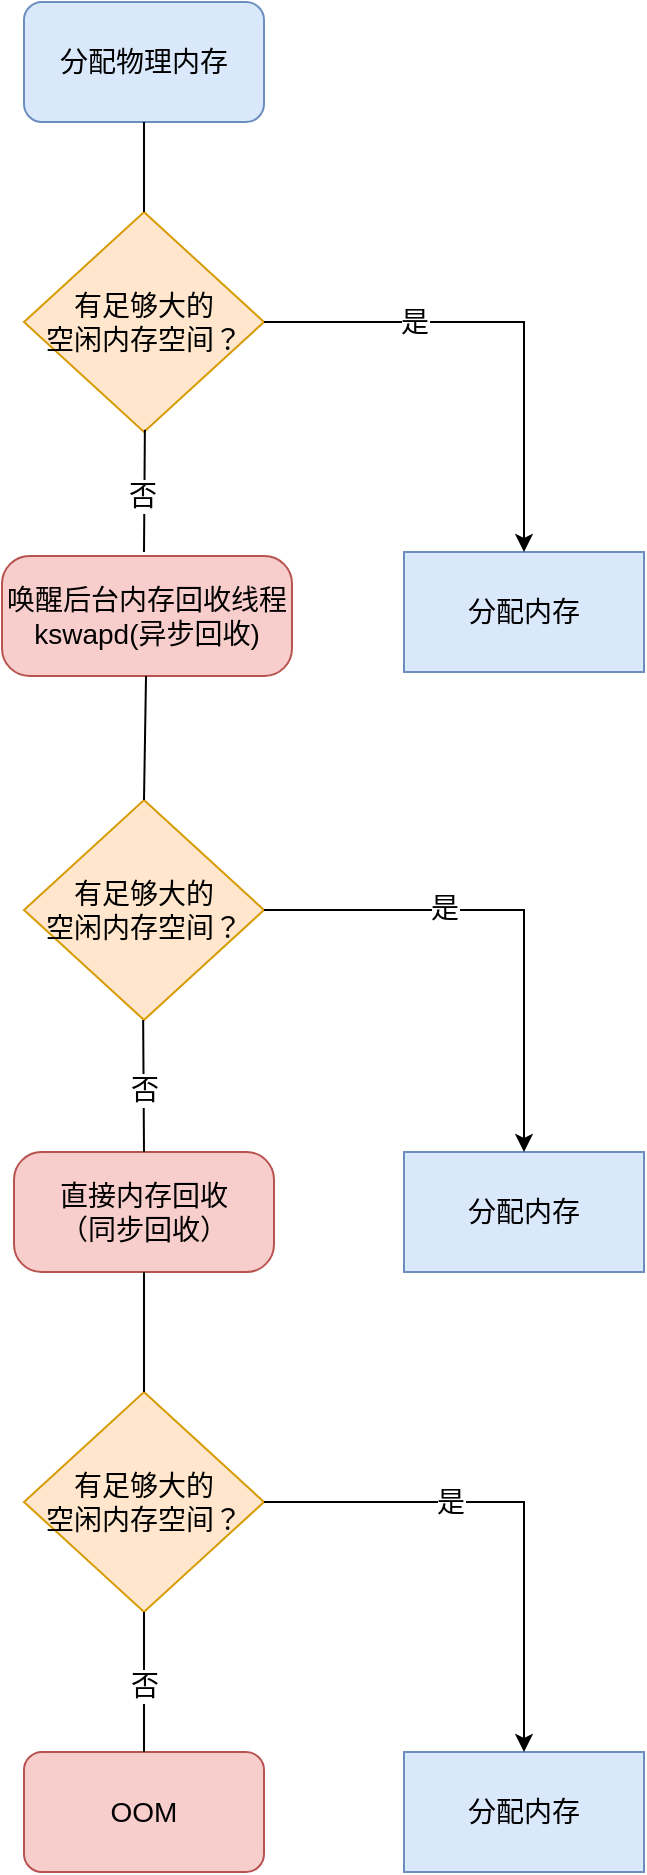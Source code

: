 <mxfile version="21.6.5" type="github">
  <diagram name="第 1 页" id="9e4_L4O91o0at85wGMyj">
    <mxGraphModel dx="733" dy="372" grid="1" gridSize="10" guides="1" tooltips="1" connect="1" arrows="1" fold="1" page="1" pageScale="1" pageWidth="827" pageHeight="1169" math="0" shadow="0">
      <root>
        <mxCell id="0" />
        <mxCell id="1" parent="0" />
        <mxCell id="ChDLtsVOBxLUTJ7q2RNu-1" value="分配物理内存" style="rounded=1;whiteSpace=wrap;html=1;fillColor=#dae8fc;strokeColor=#6c8ebf;fontSize=14;" vertex="1" parent="1">
          <mxGeometry x="320" y="75" width="120" height="60" as="geometry" />
        </mxCell>
        <mxCell id="ChDLtsVOBxLUTJ7q2RNu-2" value="有足够大的&lt;br style=&quot;font-size: 14px;&quot;&gt;空闲内存空间？" style="rhombus;whiteSpace=wrap;html=1;fillColor=#ffe6cc;strokeColor=#d79b00;fontSize=14;" vertex="1" parent="1">
          <mxGeometry x="320" y="180" width="120" height="110" as="geometry" />
        </mxCell>
        <mxCell id="ChDLtsVOBxLUTJ7q2RNu-3" value="唤醒后台内存回收线程&lt;br style=&quot;font-size: 14px;&quot;&gt;kswapd(异步回收)" style="rounded=1;whiteSpace=wrap;html=1;arcSize=23;fillColor=#f8cecc;strokeColor=#b85450;fontSize=14;" vertex="1" parent="1">
          <mxGeometry x="309" y="352" width="145" height="60" as="geometry" />
        </mxCell>
        <mxCell id="ChDLtsVOBxLUTJ7q2RNu-4" value="有足够大的&lt;br style=&quot;font-size: 14px;&quot;&gt;空闲内存空间？" style="rhombus;whiteSpace=wrap;html=1;fillColor=#ffe6cc;strokeColor=#d79b00;fontSize=14;" vertex="1" parent="1">
          <mxGeometry x="320" y="474" width="120" height="110" as="geometry" />
        </mxCell>
        <mxCell id="ChDLtsVOBxLUTJ7q2RNu-5" value="直接内存回收&lt;br style=&quot;font-size: 14px;&quot;&gt;（同步回收）" style="rounded=1;whiteSpace=wrap;html=1;arcSize=23;fillColor=#f8cecc;strokeColor=#b85450;fontSize=14;" vertex="1" parent="1">
          <mxGeometry x="315" y="650" width="130" height="60" as="geometry" />
        </mxCell>
        <mxCell id="ChDLtsVOBxLUTJ7q2RNu-6" value="有足够大的&lt;br style=&quot;font-size: 14px;&quot;&gt;空闲内存空间？" style="rhombus;whiteSpace=wrap;html=1;fillColor=#ffe6cc;strokeColor=#d79b00;fontSize=14;" vertex="1" parent="1">
          <mxGeometry x="320" y="770" width="120" height="110" as="geometry" />
        </mxCell>
        <mxCell id="ChDLtsVOBxLUTJ7q2RNu-7" value="OOM" style="rounded=1;whiteSpace=wrap;html=1;fillColor=#f8cecc;strokeColor=#b85450;fontSize=14;" vertex="1" parent="1">
          <mxGeometry x="320" y="950" width="120" height="60" as="geometry" />
        </mxCell>
        <mxCell id="ChDLtsVOBxLUTJ7q2RNu-8" value="" style="endArrow=none;html=1;rounded=0;entryX=0.5;entryY=1;entryDx=0;entryDy=0;exitX=0.5;exitY=0;exitDx=0;exitDy=0;fontSize=14;" edge="1" parent="1" source="ChDLtsVOBxLUTJ7q2RNu-2" target="ChDLtsVOBxLUTJ7q2RNu-1">
          <mxGeometry width="50" height="50" relative="1" as="geometry">
            <mxPoint x="400" y="300" as="sourcePoint" />
            <mxPoint x="450" y="250" as="targetPoint" />
          </mxGeometry>
        </mxCell>
        <mxCell id="ChDLtsVOBxLUTJ7q2RNu-9" value="" style="endArrow=none;html=1;rounded=0;entryX=0.5;entryY=1;entryDx=0;entryDy=0;fontSize=14;" edge="1" parent="1">
          <mxGeometry width="50" height="50" relative="1" as="geometry">
            <mxPoint x="380" y="350" as="sourcePoint" />
            <mxPoint x="380.44" y="288.82" as="targetPoint" />
          </mxGeometry>
        </mxCell>
        <mxCell id="ChDLtsVOBxLUTJ7q2RNu-14" value="否" style="edgeLabel;html=1;align=center;verticalAlign=middle;resizable=0;points=[];fontSize=14;" vertex="1" connectable="0" parent="ChDLtsVOBxLUTJ7q2RNu-9">
          <mxGeometry x="-0.072" y="1" relative="1" as="geometry">
            <mxPoint as="offset" />
          </mxGeometry>
        </mxCell>
        <mxCell id="ChDLtsVOBxLUTJ7q2RNu-10" value="" style="endArrow=none;html=1;rounded=0;exitX=0.5;exitY=0;exitDx=0;exitDy=0;fontSize=14;" edge="1" parent="1" source="ChDLtsVOBxLUTJ7q2RNu-4" target="ChDLtsVOBxLUTJ7q2RNu-3">
          <mxGeometry width="50" height="50" relative="1" as="geometry">
            <mxPoint x="400" y="460" as="sourcePoint" />
            <mxPoint x="450" y="410" as="targetPoint" />
          </mxGeometry>
        </mxCell>
        <mxCell id="ChDLtsVOBxLUTJ7q2RNu-11" value="" style="endArrow=none;html=1;rounded=0;fontSize=14;" edge="1" parent="1">
          <mxGeometry width="50" height="50" relative="1" as="geometry">
            <mxPoint x="380" y="650" as="sourcePoint" />
            <mxPoint x="379.58" y="584" as="targetPoint" />
          </mxGeometry>
        </mxCell>
        <mxCell id="ChDLtsVOBxLUTJ7q2RNu-19" value="否" style="edgeLabel;html=1;align=center;verticalAlign=middle;resizable=0;points=[];fontSize=14;" vertex="1" connectable="0" parent="ChDLtsVOBxLUTJ7q2RNu-11">
          <mxGeometry x="0.343" y="-1" relative="1" as="geometry">
            <mxPoint x="-1" y="13" as="offset" />
          </mxGeometry>
        </mxCell>
        <mxCell id="ChDLtsVOBxLUTJ7q2RNu-12" value="" style="endArrow=none;html=1;rounded=0;entryX=0.5;entryY=1;entryDx=0;entryDy=0;fontSize=14;" edge="1" parent="1" source="ChDLtsVOBxLUTJ7q2RNu-6" target="ChDLtsVOBxLUTJ7q2RNu-5">
          <mxGeometry width="50" height="50" relative="1" as="geometry">
            <mxPoint x="400" y="880" as="sourcePoint" />
            <mxPoint x="450" y="830" as="targetPoint" />
          </mxGeometry>
        </mxCell>
        <mxCell id="ChDLtsVOBxLUTJ7q2RNu-13" value="" style="endArrow=none;html=1;rounded=0;exitX=0.5;exitY=0;exitDx=0;exitDy=0;entryX=0.5;entryY=1;entryDx=0;entryDy=0;fontSize=14;" edge="1" parent="1" source="ChDLtsVOBxLUTJ7q2RNu-7" target="ChDLtsVOBxLUTJ7q2RNu-6">
          <mxGeometry width="50" height="50" relative="1" as="geometry">
            <mxPoint x="400" y="960" as="sourcePoint" />
            <mxPoint x="450" y="910" as="targetPoint" />
          </mxGeometry>
        </mxCell>
        <mxCell id="ChDLtsVOBxLUTJ7q2RNu-20" value="否" style="edgeLabel;html=1;align=center;verticalAlign=middle;resizable=0;points=[];fontSize=14;" vertex="1" connectable="0" parent="ChDLtsVOBxLUTJ7q2RNu-13">
          <mxGeometry x="-0.054" relative="1" as="geometry">
            <mxPoint as="offset" />
          </mxGeometry>
        </mxCell>
        <mxCell id="ChDLtsVOBxLUTJ7q2RNu-15" value="分配内存" style="rounded=0;whiteSpace=wrap;html=1;fillColor=#dae8fc;strokeColor=#6c8ebf;fontSize=14;" vertex="1" parent="1">
          <mxGeometry x="510" y="350" width="120" height="60" as="geometry" />
        </mxCell>
        <mxCell id="ChDLtsVOBxLUTJ7q2RNu-16" value="" style="endArrow=classic;html=1;rounded=0;exitX=1;exitY=0.5;exitDx=0;exitDy=0;entryX=0.5;entryY=0;entryDx=0;entryDy=0;edgeStyle=orthogonalEdgeStyle;fontSize=14;" edge="1" parent="1" source="ChDLtsVOBxLUTJ7q2RNu-2" target="ChDLtsVOBxLUTJ7q2RNu-15">
          <mxGeometry width="50" height="50" relative="1" as="geometry">
            <mxPoint x="400" y="300" as="sourcePoint" />
            <mxPoint x="450" y="250" as="targetPoint" />
          </mxGeometry>
        </mxCell>
        <mxCell id="ChDLtsVOBxLUTJ7q2RNu-17" value="是" style="edgeLabel;html=1;align=center;verticalAlign=middle;resizable=0;points=[];fontSize=14;" vertex="1" connectable="0" parent="ChDLtsVOBxLUTJ7q2RNu-16">
          <mxGeometry x="-0.052" y="-3" relative="1" as="geometry">
            <mxPoint x="-41" y="-3" as="offset" />
          </mxGeometry>
        </mxCell>
        <mxCell id="ChDLtsVOBxLUTJ7q2RNu-21" value="分配内存" style="rounded=0;whiteSpace=wrap;html=1;fillColor=#dae8fc;strokeColor=#6c8ebf;fontSize=14;" vertex="1" parent="1">
          <mxGeometry x="510" y="650" width="120" height="60" as="geometry" />
        </mxCell>
        <mxCell id="ChDLtsVOBxLUTJ7q2RNu-22" value="" style="endArrow=classic;html=1;rounded=0;exitX=1;exitY=0.5;exitDx=0;exitDy=0;entryX=0.5;entryY=0;entryDx=0;entryDy=0;edgeStyle=orthogonalEdgeStyle;fontSize=14;" edge="1" parent="1" source="ChDLtsVOBxLUTJ7q2RNu-4" target="ChDLtsVOBxLUTJ7q2RNu-21">
          <mxGeometry width="50" height="50" relative="1" as="geometry">
            <mxPoint x="400" y="630" as="sourcePoint" />
            <mxPoint x="450" y="580" as="targetPoint" />
          </mxGeometry>
        </mxCell>
        <mxCell id="ChDLtsVOBxLUTJ7q2RNu-23" value="是" style="edgeLabel;html=1;align=center;verticalAlign=middle;resizable=0;points=[];fontSize=14;" vertex="1" connectable="0" parent="ChDLtsVOBxLUTJ7q2RNu-22">
          <mxGeometry x="0.013" y="-3" relative="1" as="geometry">
            <mxPoint x="-37" y="-4" as="offset" />
          </mxGeometry>
        </mxCell>
        <mxCell id="ChDLtsVOBxLUTJ7q2RNu-24" value="分配内存" style="rounded=0;whiteSpace=wrap;html=1;fillColor=#dae8fc;strokeColor=#6c8ebf;fontSize=14;" vertex="1" parent="1">
          <mxGeometry x="510" y="950" width="120" height="60" as="geometry" />
        </mxCell>
        <mxCell id="ChDLtsVOBxLUTJ7q2RNu-25" value="" style="endArrow=classic;html=1;rounded=0;exitX=1;exitY=0.5;exitDx=0;exitDy=0;entryX=0.5;entryY=0;entryDx=0;entryDy=0;edgeStyle=orthogonalEdgeStyle;fontSize=14;" edge="1" parent="1" source="ChDLtsVOBxLUTJ7q2RNu-6" target="ChDLtsVOBxLUTJ7q2RNu-24">
          <mxGeometry width="50" height="50" relative="1" as="geometry">
            <mxPoint x="400" y="980" as="sourcePoint" />
            <mxPoint x="450" y="930" as="targetPoint" />
          </mxGeometry>
        </mxCell>
        <mxCell id="ChDLtsVOBxLUTJ7q2RNu-26" value="是" style="edgeLabel;html=1;align=center;verticalAlign=middle;resizable=0;points=[];fontSize=14;" vertex="1" connectable="0" parent="ChDLtsVOBxLUTJ7q2RNu-25">
          <mxGeometry x="-0.274" relative="1" as="geometry">
            <mxPoint as="offset" />
          </mxGeometry>
        </mxCell>
      </root>
    </mxGraphModel>
  </diagram>
</mxfile>
